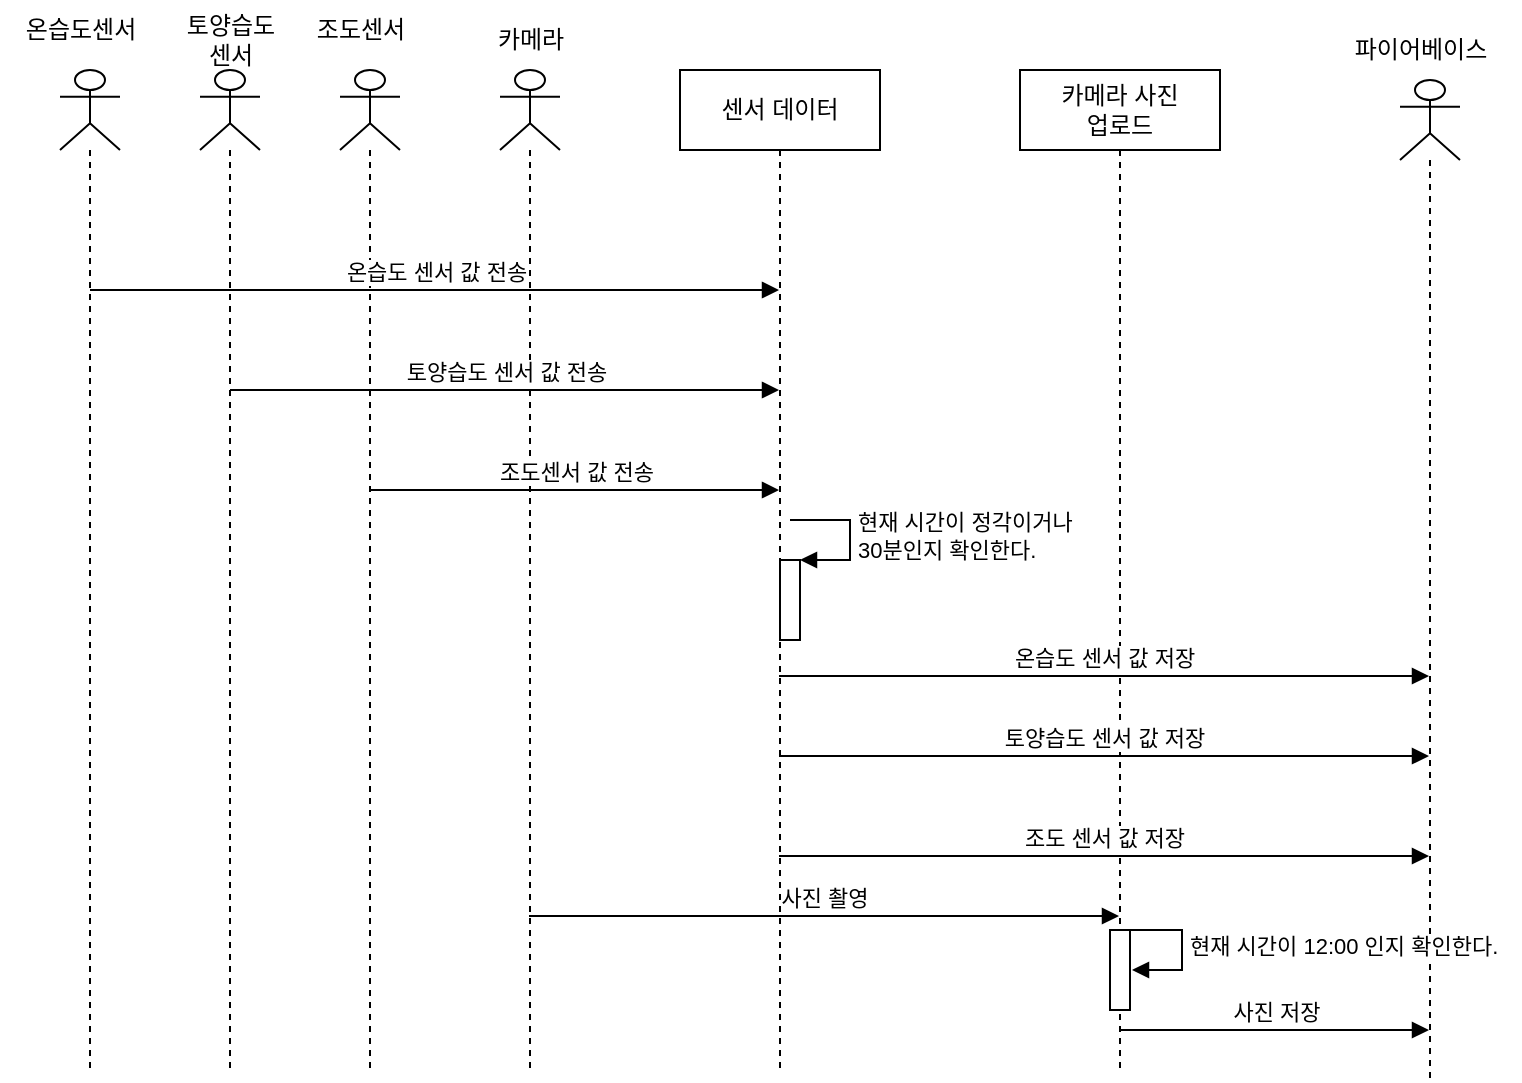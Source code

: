 <mxfile version="20.5.3" type="github">
  <diagram id="7VTsDJ_XSaAIJs9YWt-o" name="페이지-1">
    <mxGraphModel dx="1483" dy="816" grid="1" gridSize="10" guides="1" tooltips="1" connect="1" arrows="1" fold="1" page="1" pageScale="1" pageWidth="3300" pageHeight="4681" math="0" shadow="0">
      <root>
        <mxCell id="0" />
        <mxCell id="1" parent="0" />
        <mxCell id="J3Kr5sSDvwF1lpIXGCPc-1" value="" style="shape=umlLifeline;participant=umlActor;perimeter=lifelinePerimeter;whiteSpace=wrap;html=1;container=1;collapsible=0;recursiveResize=0;verticalAlign=top;spacingTop=36;outlineConnect=0;" vertex="1" parent="1">
          <mxGeometry x="120" y="70" width="30" height="500" as="geometry" />
        </mxCell>
        <mxCell id="J3Kr5sSDvwF1lpIXGCPc-2" value="" style="shape=umlLifeline;participant=umlActor;perimeter=lifelinePerimeter;whiteSpace=wrap;html=1;container=1;collapsible=0;recursiveResize=0;verticalAlign=top;spacingTop=36;outlineConnect=0;" vertex="1" parent="1">
          <mxGeometry x="190" y="70" width="30" height="500" as="geometry" />
        </mxCell>
        <mxCell id="J3Kr5sSDvwF1lpIXGCPc-3" value="" style="shape=umlLifeline;participant=umlActor;perimeter=lifelinePerimeter;whiteSpace=wrap;html=1;container=1;collapsible=0;recursiveResize=0;verticalAlign=top;spacingTop=36;outlineConnect=0;" vertex="1" parent="1">
          <mxGeometry x="260" y="70" width="30" height="500" as="geometry" />
        </mxCell>
        <mxCell id="J3Kr5sSDvwF1lpIXGCPc-4" value="" style="shape=umlLifeline;participant=umlActor;perimeter=lifelinePerimeter;whiteSpace=wrap;html=1;container=1;collapsible=0;recursiveResize=0;verticalAlign=top;spacingTop=36;outlineConnect=0;" vertex="1" parent="1">
          <mxGeometry x="340" y="70" width="30" height="500" as="geometry" />
        </mxCell>
        <mxCell id="J3Kr5sSDvwF1lpIXGCPc-5" value="카메라" style="text;html=1;align=center;verticalAlign=middle;resizable=0;points=[];autosize=1;strokeColor=none;fillColor=none;" vertex="1" parent="1">
          <mxGeometry x="325" y="40" width="60" height="30" as="geometry" />
        </mxCell>
        <mxCell id="J3Kr5sSDvwF1lpIXGCPc-6" value="조도센서" style="text;html=1;align=center;verticalAlign=middle;resizable=0;points=[];autosize=1;strokeColor=none;fillColor=none;" vertex="1" parent="1">
          <mxGeometry x="235" y="35" width="70" height="30" as="geometry" />
        </mxCell>
        <mxCell id="J3Kr5sSDvwF1lpIXGCPc-7" value="토양습도&lt;br&gt;센서" style="text;html=1;align=center;verticalAlign=middle;resizable=0;points=[];autosize=1;strokeColor=none;fillColor=none;" vertex="1" parent="1">
          <mxGeometry x="170" y="35" width="70" height="40" as="geometry" />
        </mxCell>
        <mxCell id="J3Kr5sSDvwF1lpIXGCPc-8" value="온습도센서" style="text;html=1;align=center;verticalAlign=middle;resizable=0;points=[];autosize=1;strokeColor=none;fillColor=none;" vertex="1" parent="1">
          <mxGeometry x="90" y="35" width="80" height="30" as="geometry" />
        </mxCell>
        <mxCell id="J3Kr5sSDvwF1lpIXGCPc-9" value="센서 데이터" style="shape=umlLifeline;perimeter=lifelinePerimeter;whiteSpace=wrap;html=1;container=1;collapsible=0;recursiveResize=0;outlineConnect=0;" vertex="1" parent="1">
          <mxGeometry x="430" y="70" width="100" height="500" as="geometry" />
        </mxCell>
        <mxCell id="J3Kr5sSDvwF1lpIXGCPc-21" value="" style="html=1;points=[];perimeter=orthogonalPerimeter;" vertex="1" parent="J3Kr5sSDvwF1lpIXGCPc-9">
          <mxGeometry x="50" y="245" width="10" height="40" as="geometry" />
        </mxCell>
        <mxCell id="J3Kr5sSDvwF1lpIXGCPc-22" value="현재 시간이 정각이거나 &lt;br&gt;30분인지 확인한다." style="edgeStyle=orthogonalEdgeStyle;html=1;align=left;spacingLeft=2;endArrow=block;rounded=0;entryX=1;entryY=0;" edge="1" target="J3Kr5sSDvwF1lpIXGCPc-21" parent="J3Kr5sSDvwF1lpIXGCPc-9">
          <mxGeometry relative="1" as="geometry">
            <mxPoint x="55" y="225" as="sourcePoint" />
            <Array as="points">
              <mxPoint x="85" y="225" />
            </Array>
          </mxGeometry>
        </mxCell>
        <mxCell id="J3Kr5sSDvwF1lpIXGCPc-10" value="" style="shape=umlLifeline;participant=umlActor;perimeter=lifelinePerimeter;whiteSpace=wrap;html=1;container=1;collapsible=0;recursiveResize=0;verticalAlign=top;spacingTop=36;outlineConnect=0;" vertex="1" parent="1">
          <mxGeometry x="790" y="75" width="30" height="500" as="geometry" />
        </mxCell>
        <mxCell id="J3Kr5sSDvwF1lpIXGCPc-11" value="파이어베이스" style="text;html=1;align=center;verticalAlign=middle;resizable=0;points=[];autosize=1;strokeColor=none;fillColor=none;" vertex="1" parent="1">
          <mxGeometry x="750" y="45" width="100" height="30" as="geometry" />
        </mxCell>
        <mxCell id="J3Kr5sSDvwF1lpIXGCPc-12" value="온습도 센서 값 전송" style="html=1;verticalAlign=bottom;endArrow=block;rounded=0;" edge="1" parent="1" source="J3Kr5sSDvwF1lpIXGCPc-1" target="J3Kr5sSDvwF1lpIXGCPc-9">
          <mxGeometry width="80" relative="1" as="geometry">
            <mxPoint x="490" y="310" as="sourcePoint" />
            <mxPoint x="570" y="310" as="targetPoint" />
            <Array as="points">
              <mxPoint x="310" y="180" />
            </Array>
          </mxGeometry>
        </mxCell>
        <mxCell id="J3Kr5sSDvwF1lpIXGCPc-13" value="토양습도 센서 값 전송" style="html=1;verticalAlign=bottom;endArrow=block;rounded=0;" edge="1" parent="1" source="J3Kr5sSDvwF1lpIXGCPc-2" target="J3Kr5sSDvwF1lpIXGCPc-9">
          <mxGeometry width="80" relative="1" as="geometry">
            <mxPoint x="144.5" y="190" as="sourcePoint" />
            <mxPoint x="489.5" y="190" as="targetPoint" />
            <Array as="points">
              <mxPoint x="320" y="230" />
            </Array>
          </mxGeometry>
        </mxCell>
        <mxCell id="J3Kr5sSDvwF1lpIXGCPc-14" value="조도센서 값 전송" style="html=1;verticalAlign=bottom;endArrow=block;rounded=0;" edge="1" parent="1" source="J3Kr5sSDvwF1lpIXGCPc-3" target="J3Kr5sSDvwF1lpIXGCPc-9">
          <mxGeometry width="80" relative="1" as="geometry">
            <mxPoint x="214.5" y="200" as="sourcePoint" />
            <mxPoint x="489.5" y="200" as="targetPoint" />
            <Array as="points">
              <mxPoint x="330" y="280" />
            </Array>
          </mxGeometry>
        </mxCell>
        <mxCell id="J3Kr5sSDvwF1lpIXGCPc-15" value="카메라 사진 &lt;br&gt;업로드" style="shape=umlLifeline;perimeter=lifelinePerimeter;whiteSpace=wrap;html=1;container=1;collapsible=0;recursiveResize=0;outlineConnect=0;" vertex="1" parent="1">
          <mxGeometry x="600" y="70" width="100" height="500" as="geometry" />
        </mxCell>
        <mxCell id="J3Kr5sSDvwF1lpIXGCPc-23" value="" style="html=1;points=[];perimeter=orthogonalPerimeter;" vertex="1" parent="J3Kr5sSDvwF1lpIXGCPc-15">
          <mxGeometry x="45" y="430" width="10" height="40" as="geometry" />
        </mxCell>
        <mxCell id="J3Kr5sSDvwF1lpIXGCPc-24" value="현재 시간이 12:00 인지 확인한다." style="edgeStyle=orthogonalEdgeStyle;html=1;align=left;spacingLeft=2;endArrow=block;rounded=0;entryX=1;entryY=0;" edge="1" parent="J3Kr5sSDvwF1lpIXGCPc-15">
          <mxGeometry relative="1" as="geometry">
            <mxPoint x="51" y="430" as="sourcePoint" />
            <Array as="points">
              <mxPoint x="81" y="430" />
            </Array>
            <mxPoint x="56" y="450" as="targetPoint" />
          </mxGeometry>
        </mxCell>
        <mxCell id="J3Kr5sSDvwF1lpIXGCPc-16" value="사진 촬영" style="html=1;verticalAlign=bottom;endArrow=block;rounded=0;" edge="1" parent="1">
          <mxGeometry width="80" relative="1" as="geometry">
            <mxPoint x="354.5" y="493" as="sourcePoint" />
            <mxPoint x="649.5" y="493" as="targetPoint" />
            <Array as="points">
              <mxPoint x="520" y="493" />
            </Array>
          </mxGeometry>
        </mxCell>
        <mxCell id="J3Kr5sSDvwF1lpIXGCPc-17" value="사진 저장" style="html=1;verticalAlign=bottom;endArrow=block;rounded=0;" edge="1" parent="1" source="J3Kr5sSDvwF1lpIXGCPc-15" target="J3Kr5sSDvwF1lpIXGCPc-10">
          <mxGeometry width="80" relative="1" as="geometry">
            <mxPoint x="649.5" y="523" as="sourcePoint" />
            <mxPoint x="804.5" y="523" as="targetPoint" />
            <Array as="points">
              <mxPoint x="710" y="550" />
            </Array>
          </mxGeometry>
        </mxCell>
        <mxCell id="J3Kr5sSDvwF1lpIXGCPc-18" value="온습도 센서 값 저장" style="html=1;verticalAlign=bottom;endArrow=block;rounded=0;" edge="1" parent="1">
          <mxGeometry width="80" relative="1" as="geometry">
            <mxPoint x="479.5" y="373" as="sourcePoint" />
            <mxPoint x="804.5" y="373" as="targetPoint" />
            <Array as="points">
              <mxPoint x="640" y="373" />
            </Array>
          </mxGeometry>
        </mxCell>
        <mxCell id="J3Kr5sSDvwF1lpIXGCPc-19" value="토양습도 센서 값 저장" style="html=1;verticalAlign=bottom;endArrow=block;rounded=0;" edge="1" parent="1">
          <mxGeometry width="80" relative="1" as="geometry">
            <mxPoint x="479.5" y="413" as="sourcePoint" />
            <mxPoint x="804.5" y="413" as="targetPoint" />
            <Array as="points">
              <mxPoint x="660" y="413" />
            </Array>
          </mxGeometry>
        </mxCell>
        <mxCell id="J3Kr5sSDvwF1lpIXGCPc-20" value="조도 센서 값 저장" style="html=1;verticalAlign=bottom;endArrow=block;rounded=0;" edge="1" parent="1">
          <mxGeometry width="80" relative="1" as="geometry">
            <mxPoint x="479.5" y="463" as="sourcePoint" />
            <mxPoint x="804.5" y="463" as="targetPoint" />
            <Array as="points">
              <mxPoint x="670" y="463" />
            </Array>
          </mxGeometry>
        </mxCell>
      </root>
    </mxGraphModel>
  </diagram>
</mxfile>
